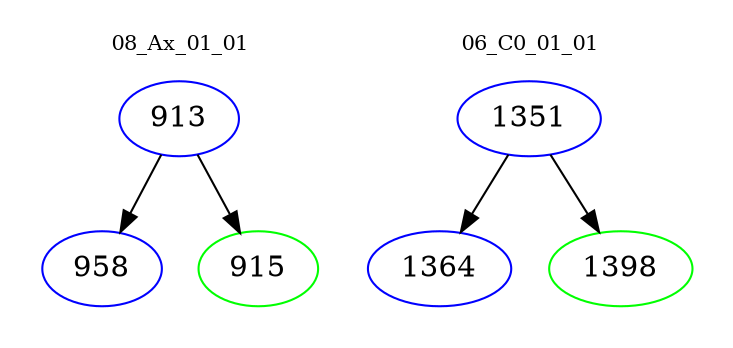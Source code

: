 digraph{
subgraph cluster_0 {
color = white
label = "08_Ax_01_01";
fontsize=10;
T0_913 [label="913", color="blue"]
T0_913 -> T0_958 [color="black"]
T0_958 [label="958", color="blue"]
T0_913 -> T0_915 [color="black"]
T0_915 [label="915", color="green"]
}
subgraph cluster_1 {
color = white
label = "06_C0_01_01";
fontsize=10;
T1_1351 [label="1351", color="blue"]
T1_1351 -> T1_1364 [color="black"]
T1_1364 [label="1364", color="blue"]
T1_1351 -> T1_1398 [color="black"]
T1_1398 [label="1398", color="green"]
}
}
